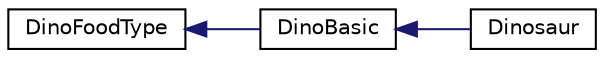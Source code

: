 digraph "Graphical Class Hierarchy"
{
  edge [fontname="Helvetica",fontsize="10",labelfontname="Helvetica",labelfontsize="10"];
  node [fontname="Helvetica",fontsize="10",shape=record];
  rankdir="LR";
  Node0 [label="DinoFoodType",height=0.2,width=0.4,color="black", fillcolor="white", style="filled",URL="$classDinoFoodType.html",tooltip="class "];
  Node0 -> Node1 [dir="back",color="midnightblue",fontsize="10",style="solid",fontname="Helvetica"];
  Node1 [label="DinoBasic",height=0.2,width=0.4,color="black", fillcolor="white", style="filled",URL="$classDinoBasic.html"];
  Node1 -> Node2 [dir="back",color="midnightblue",fontsize="10",style="solid",fontname="Helvetica"];
  Node2 [label="Dinosaur",height=0.2,width=0.4,color="black", fillcolor="white", style="filled",URL="$classDinosaur.html"];
}
